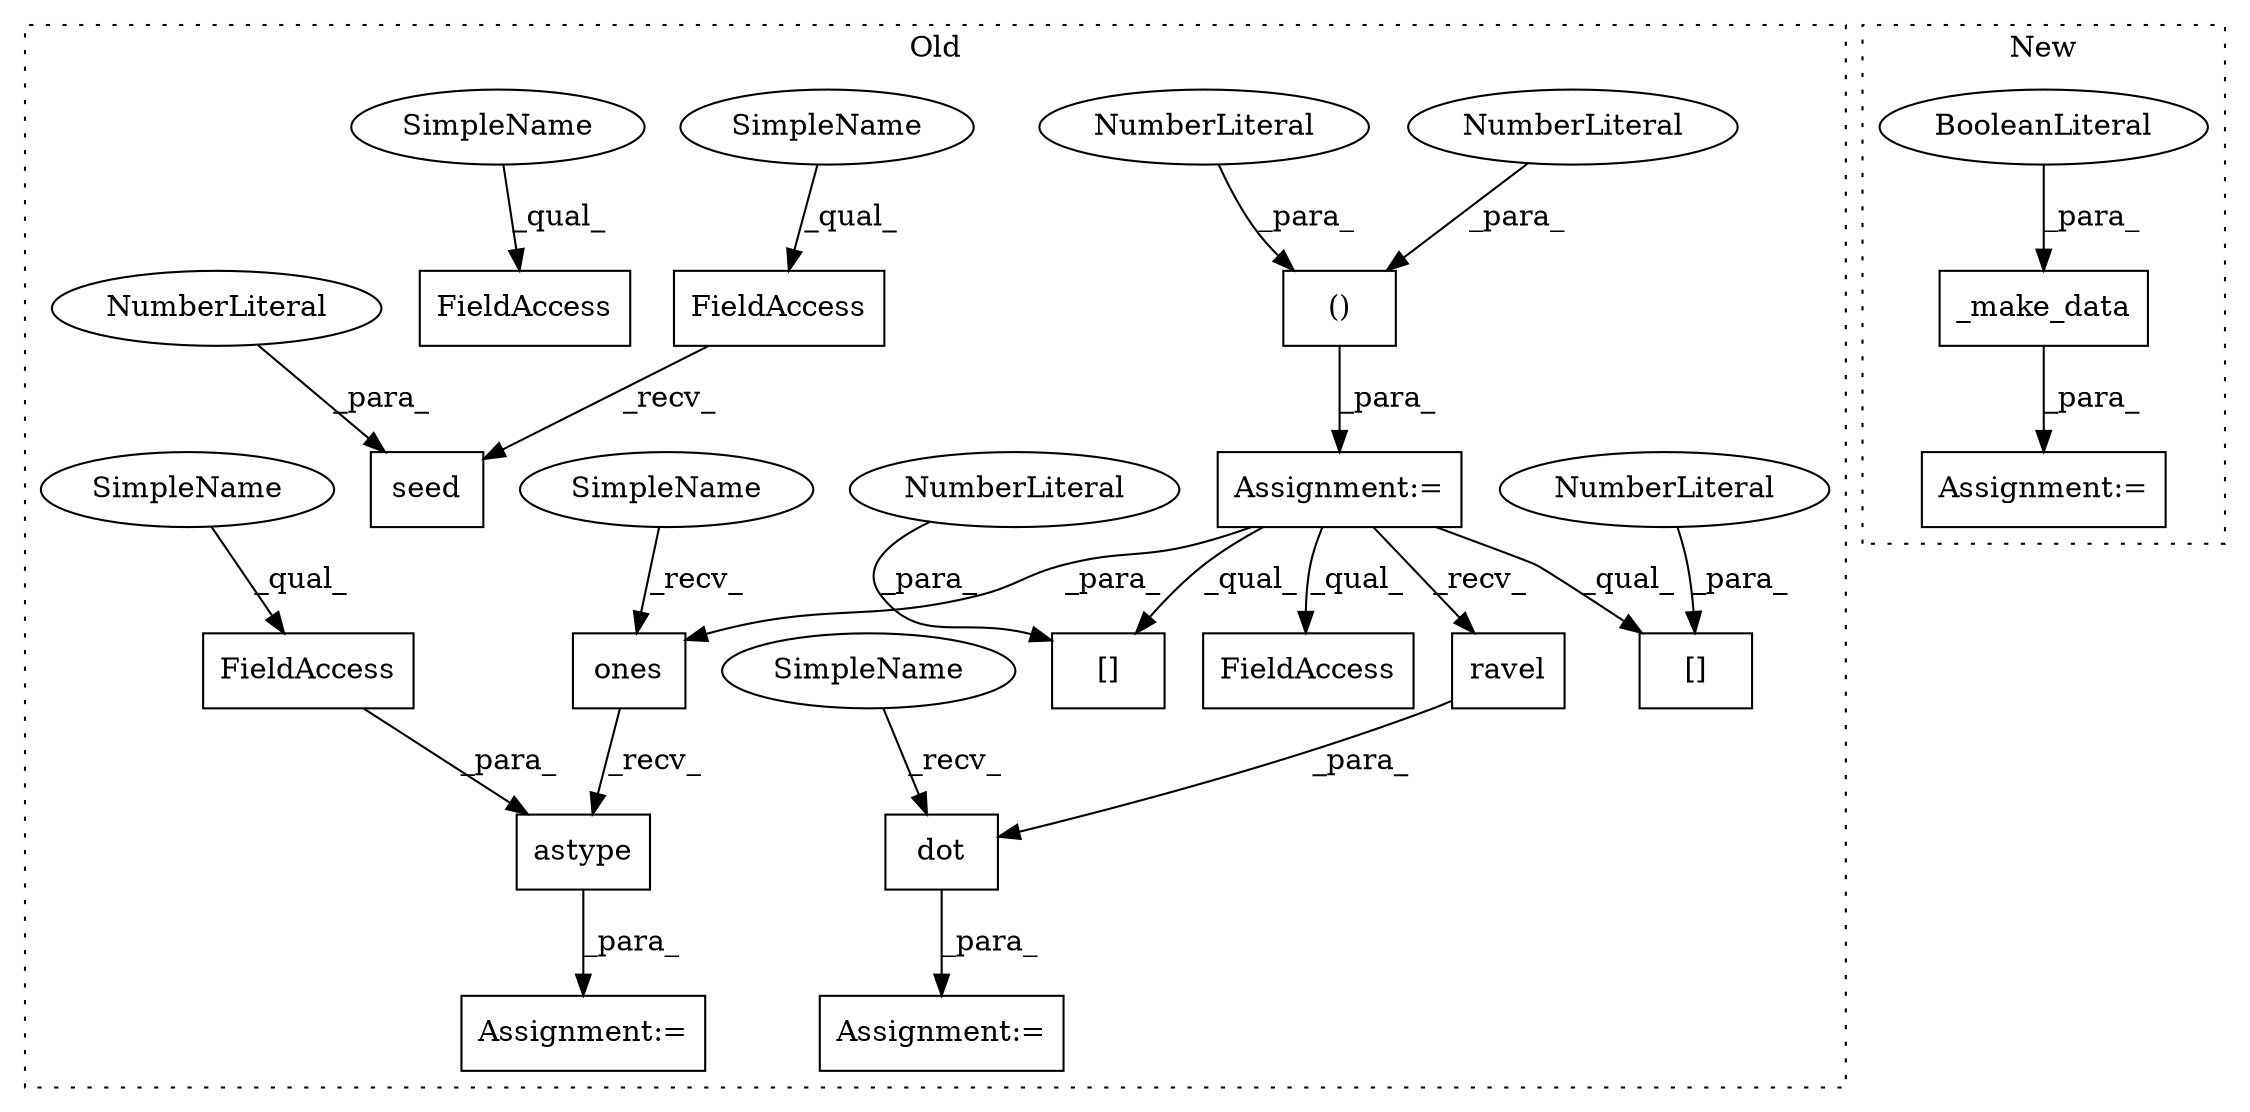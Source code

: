 digraph G {
subgraph cluster0 {
1 [label="astype" a="32" s="6330,6347" l="7,1" shape="box"];
3 [label="FieldAccess" a="22" s="6337" l="10" shape="box"];
4 [label="ones" a="32" s="6313,6328" l="5,1" shape="box"];
7 [label="Assignment:=" a="7" s="6306" l="1" shape="box"];
8 [label="Assignment:=" a="7" s="5982" l="6" shape="box"];
9 [label="FieldAccess" a="22" s="6212" l="16" shape="box"];
10 [label="()" a="106" s="5988" l="17" shape="box"];
11 [label="NumberLiteral" a="34" s="6003" l="2" shape="ellipse"];
12 [label="[]" a="2" s="6160,6165" l="4,1" shape="box"];
13 [label="NumberLiteral" a="34" s="5988" l="2" shape="ellipse"];
14 [label="[]" a="2" s="6151,6156" l="4,1" shape="box"];
15 [label="NumberLiteral" a="34" s="6164" l="1" shape="ellipse"];
16 [label="NumberLiteral" a="34" s="6155" l="1" shape="ellipse"];
17 [label="dot" a="32" s="6275,6295" l="4,1" shape="box"];
18 [label="FieldAccess" a="22" s="6112" l="12" shape="box"];
19 [label="seed" a="32" s="6125,6131" l="5,1" shape="box"];
20 [label="NumberLiteral" a="34" s="6130" l="1" shape="ellipse"];
21 [label="FieldAccess" a="22" s="6238" l="12" shape="box"];
22 [label="ravel" a="32" s="6288" l="7" shape="box"];
23 [label="Assignment:=" a="7" s="6268" l="1" shape="box"];
24 [label="SimpleName" a="42" s="6269" l="5" shape="ellipse"];
25 [label="SimpleName" a="42" s="6238" l="5" shape="ellipse"];
26 [label="SimpleName" a="42" s="6337" l="5" shape="ellipse"];
27 [label="SimpleName" a="42" s="6112" l="5" shape="ellipse"];
28 [label="SimpleName" a="42" s="6307" l="5" shape="ellipse"];
label = "Old";
style="dotted";
}
subgraph cluster1 {
2 [label="_make_data" a="32" s="7442,7457" l="11,1" shape="box"];
5 [label="BooleanLiteral" a="9" s="7453" l="4" shape="ellipse"];
6 [label="Assignment:=" a="7" s="7440" l="2" shape="box"];
label = "New";
style="dotted";
}
1 -> 7 [label="_para_"];
2 -> 6 [label="_para_"];
3 -> 1 [label="_para_"];
4 -> 1 [label="_recv_"];
5 -> 2 [label="_para_"];
8 -> 9 [label="_qual_"];
8 -> 4 [label="_para_"];
8 -> 14 [label="_qual_"];
8 -> 12 [label="_qual_"];
8 -> 22 [label="_recv_"];
10 -> 8 [label="_para_"];
11 -> 10 [label="_para_"];
13 -> 10 [label="_para_"];
15 -> 12 [label="_para_"];
16 -> 14 [label="_para_"];
17 -> 23 [label="_para_"];
18 -> 19 [label="_recv_"];
20 -> 19 [label="_para_"];
22 -> 17 [label="_para_"];
24 -> 17 [label="_recv_"];
25 -> 21 [label="_qual_"];
26 -> 3 [label="_qual_"];
27 -> 18 [label="_qual_"];
28 -> 4 [label="_recv_"];
}